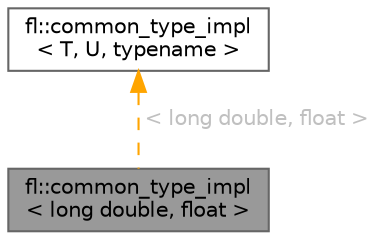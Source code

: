 digraph "fl::common_type_impl&lt; long double, float &gt;"
{
 // INTERACTIVE_SVG=YES
 // LATEX_PDF_SIZE
  bgcolor="transparent";
  edge [fontname=Helvetica,fontsize=10,labelfontname=Helvetica,labelfontsize=10];
  node [fontname=Helvetica,fontsize=10,shape=box,height=0.2,width=0.4];
  Node1 [id="Node000001",label="fl::common_type_impl\l\< long double, float \>",height=0.2,width=0.4,color="gray40", fillcolor="grey60", style="filled", fontcolor="black",tooltip=" "];
  Node2 -> Node1 [id="edge1_Node000001_Node000002",dir="back",color="orange",style="dashed",tooltip=" ",label=" \< long double, float \>",fontcolor="grey" ];
  Node2 [id="Node000002",label="fl::common_type_impl\l\< T, U, typename \>",height=0.2,width=0.4,color="gray40", fillcolor="white", style="filled",URL="$d4/d36/namespacefl.html#d4/d2b/structfl_1_1common__type__impl",tooltip=" "];
}
